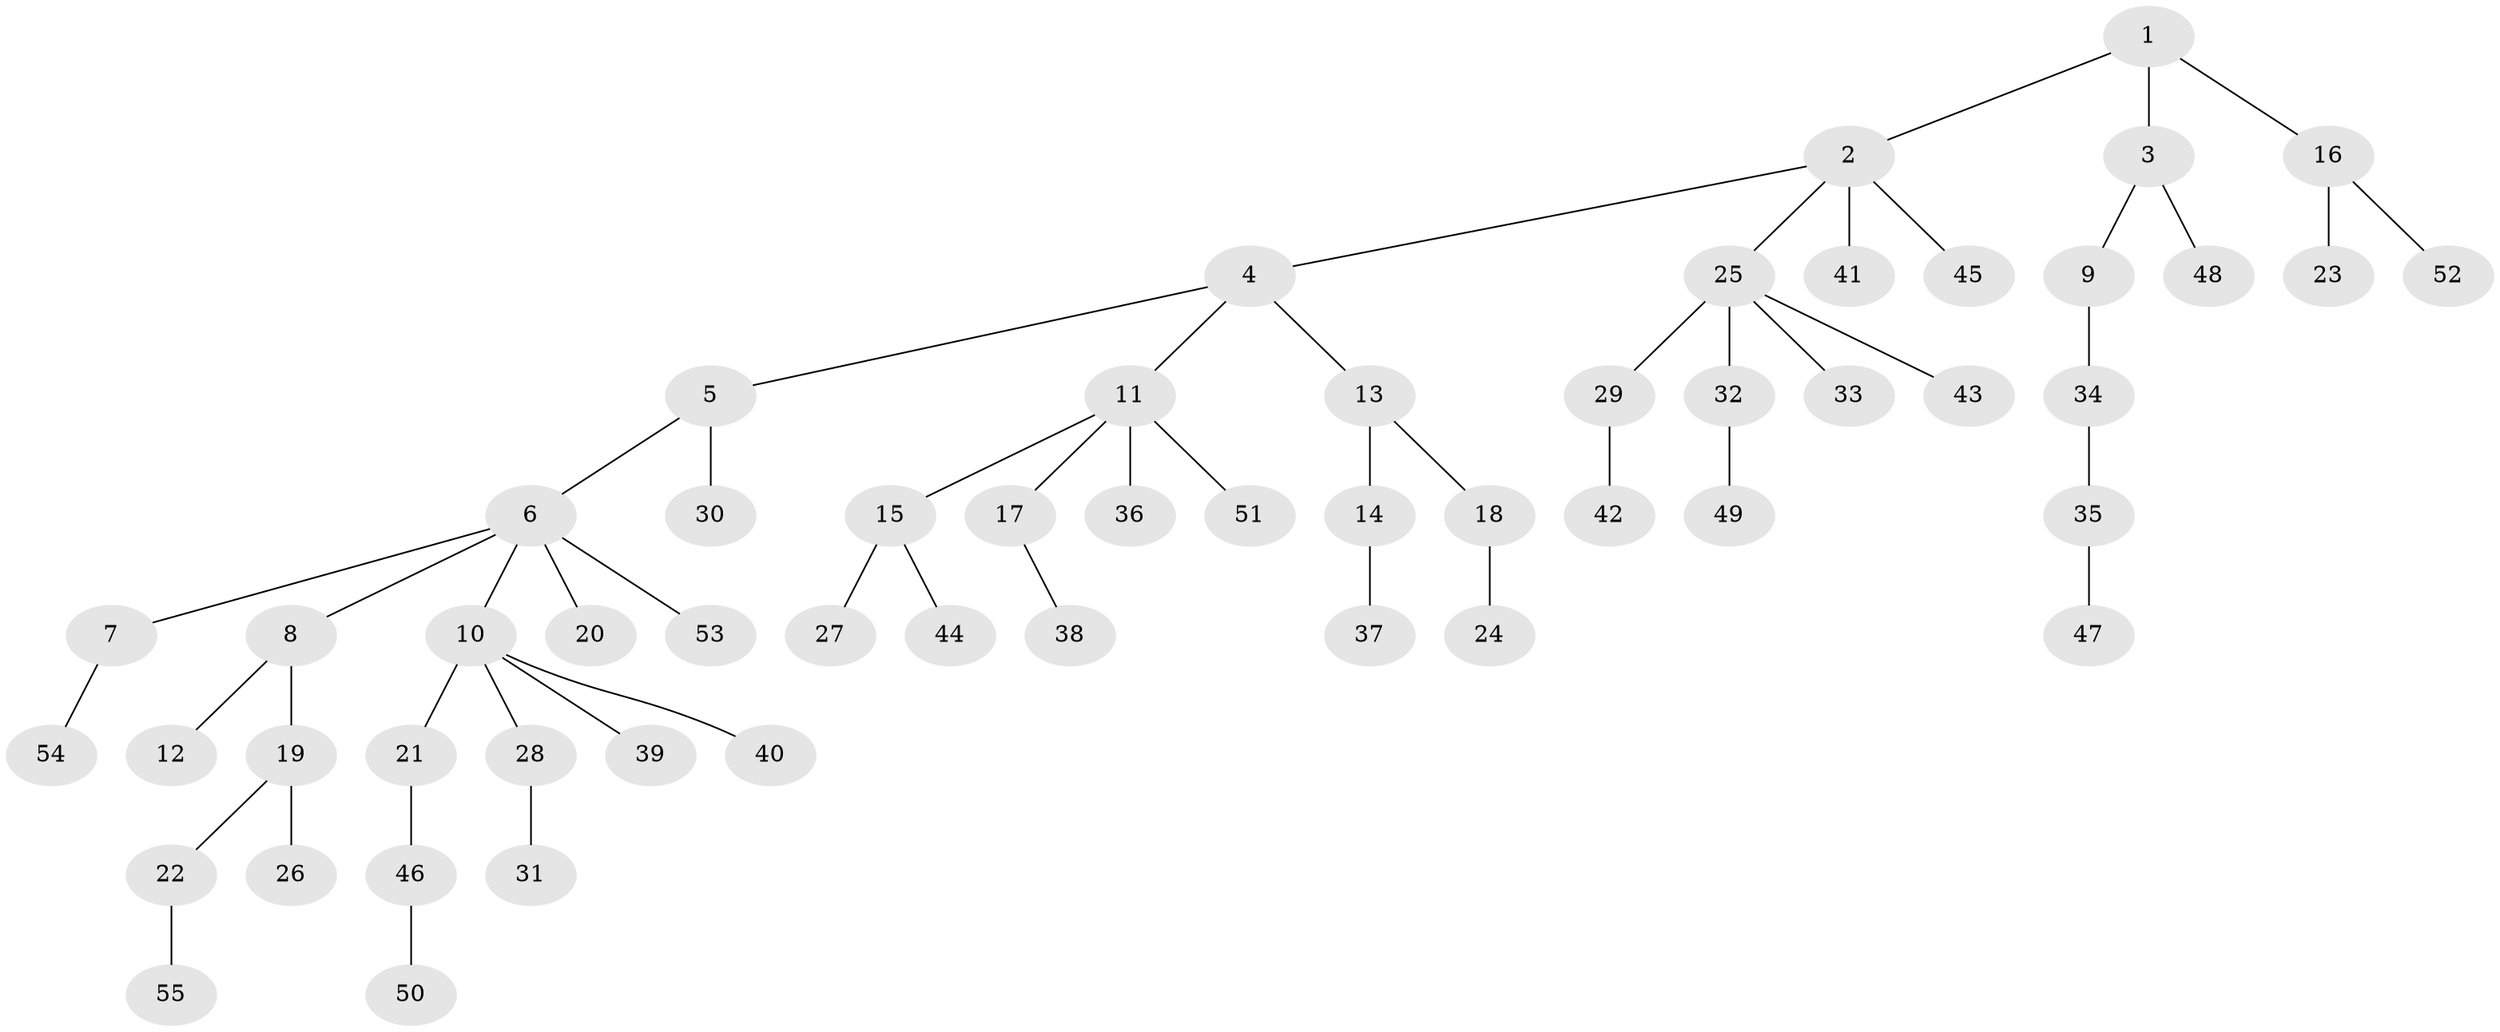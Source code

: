 // coarse degree distribution, {3: 0.10526315789473684, 4: 0.07894736842105263, 2: 0.18421052631578946, 5: 0.07894736842105263, 1: 0.5526315789473685}
// Generated by graph-tools (version 1.1) at 2025/52/02/27/25 19:52:12]
// undirected, 55 vertices, 54 edges
graph export_dot {
graph [start="1"]
  node [color=gray90,style=filled];
  1;
  2;
  3;
  4;
  5;
  6;
  7;
  8;
  9;
  10;
  11;
  12;
  13;
  14;
  15;
  16;
  17;
  18;
  19;
  20;
  21;
  22;
  23;
  24;
  25;
  26;
  27;
  28;
  29;
  30;
  31;
  32;
  33;
  34;
  35;
  36;
  37;
  38;
  39;
  40;
  41;
  42;
  43;
  44;
  45;
  46;
  47;
  48;
  49;
  50;
  51;
  52;
  53;
  54;
  55;
  1 -- 2;
  1 -- 3;
  1 -- 16;
  2 -- 4;
  2 -- 25;
  2 -- 41;
  2 -- 45;
  3 -- 9;
  3 -- 48;
  4 -- 5;
  4 -- 11;
  4 -- 13;
  5 -- 6;
  5 -- 30;
  6 -- 7;
  6 -- 8;
  6 -- 10;
  6 -- 20;
  6 -- 53;
  7 -- 54;
  8 -- 12;
  8 -- 19;
  9 -- 34;
  10 -- 21;
  10 -- 28;
  10 -- 39;
  10 -- 40;
  11 -- 15;
  11 -- 17;
  11 -- 36;
  11 -- 51;
  13 -- 14;
  13 -- 18;
  14 -- 37;
  15 -- 27;
  15 -- 44;
  16 -- 23;
  16 -- 52;
  17 -- 38;
  18 -- 24;
  19 -- 22;
  19 -- 26;
  21 -- 46;
  22 -- 55;
  25 -- 29;
  25 -- 32;
  25 -- 33;
  25 -- 43;
  28 -- 31;
  29 -- 42;
  32 -- 49;
  34 -- 35;
  35 -- 47;
  46 -- 50;
}
